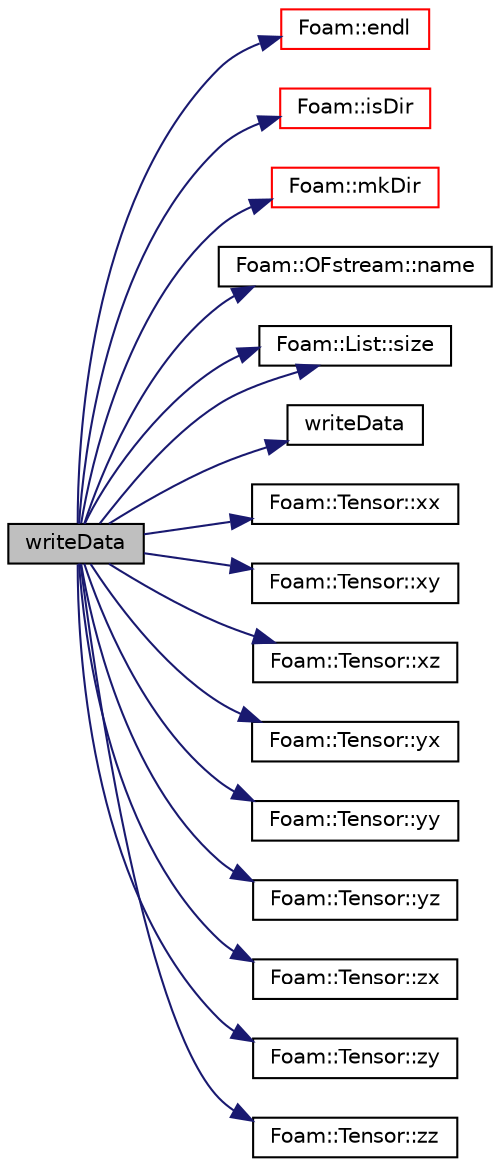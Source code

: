 digraph "writeData"
{
  bgcolor="transparent";
  edge [fontname="Helvetica",fontsize="10",labelfontname="Helvetica",labelfontsize="10"];
  node [fontname="Helvetica",fontsize="10",shape=record];
  rankdir="LR";
  Node1 [label="writeData",height=0.2,width=0.4,color="black", fillcolor="grey75", style="filled", fontcolor="black"];
  Node1 -> Node2 [color="midnightblue",fontsize="10",style="solid",fontname="Helvetica"];
  Node2 [label="Foam::endl",height=0.2,width=0.4,color="red",URL="$a10974.html#a2db8fe02a0d3909e9351bb4275b23ce4",tooltip="Add newline and flush stream. "];
  Node1 -> Node3 [color="midnightblue",fontsize="10",style="solid",fontname="Helvetica"];
  Node3 [label="Foam::isDir",height=0.2,width=0.4,color="red",URL="$a10974.html#a9c9cf5d33b9c5961f835aefe5d860c5a",tooltip="Does the name exist as a DIRECTORY in the file system? "];
  Node1 -> Node4 [color="midnightblue",fontsize="10",style="solid",fontname="Helvetica"];
  Node4 [label="Foam::mkDir",height=0.2,width=0.4,color="red",URL="$a10974.html#a2ae410f2311adf94d66451b7423fdf4e",tooltip="Make a directory and return an error if it could not be created. "];
  Node1 -> Node5 [color="midnightblue",fontsize="10",style="solid",fontname="Helvetica"];
  Node5 [label="Foam::OFstream::name",height=0.2,width=0.4,color="black",URL="$a01741.html#acd3da3556711337d571c60cf9ffb91cc",tooltip="Return the name of the stream. "];
  Node1 -> Node6 [color="midnightblue",fontsize="10",style="solid",fontname="Helvetica"];
  Node6 [label="Foam::List::size",height=0.2,width=0.4,color="black",URL="$a01391.html#a8a5f6fa29bd4b500caf186f60245b384",tooltip="Override size to be inconsistent with allocated storage. "];
  Node1 -> Node6 [color="midnightblue",fontsize="10",style="solid",fontname="Helvetica"];
  Node1 -> Node7 [color="midnightblue",fontsize="10",style="solid",fontname="Helvetica"];
  Node7 [label="writeData",height=0.2,width=0.4,color="black",URL="$a04528.html#a095a2bb889e4ff86605ad8a929fdc3f5"];
  Node1 -> Node8 [color="midnightblue",fontsize="10",style="solid",fontname="Helvetica"];
  Node8 [label="Foam::Tensor::xx",height=0.2,width=0.4,color="black",URL="$a02640.html#adefeff2f0e457c0e62a5e9d1292e3569"];
  Node1 -> Node9 [color="midnightblue",fontsize="10",style="solid",fontname="Helvetica"];
  Node9 [label="Foam::Tensor::xy",height=0.2,width=0.4,color="black",URL="$a02640.html#a9eba447e6738c78e6b0694c15b09236e"];
  Node1 -> Node10 [color="midnightblue",fontsize="10",style="solid",fontname="Helvetica"];
  Node10 [label="Foam::Tensor::xz",height=0.2,width=0.4,color="black",URL="$a02640.html#a217bb40fe6bbc4fd0d1f61fb1585d47e"];
  Node1 -> Node11 [color="midnightblue",fontsize="10",style="solid",fontname="Helvetica"];
  Node11 [label="Foam::Tensor::yx",height=0.2,width=0.4,color="black",URL="$a02640.html#a6db6b3dd02257844bb6fc0b9bf95ff5c"];
  Node1 -> Node12 [color="midnightblue",fontsize="10",style="solid",fontname="Helvetica"];
  Node12 [label="Foam::Tensor::yy",height=0.2,width=0.4,color="black",URL="$a02640.html#a1fabd792063b2f2c0c53693512a5baeb"];
  Node1 -> Node13 [color="midnightblue",fontsize="10",style="solid",fontname="Helvetica"];
  Node13 [label="Foam::Tensor::yz",height=0.2,width=0.4,color="black",URL="$a02640.html#aded7c943a25c96a9b28f63116b1060c8"];
  Node1 -> Node14 [color="midnightblue",fontsize="10",style="solid",fontname="Helvetica"];
  Node14 [label="Foam::Tensor::zx",height=0.2,width=0.4,color="black",URL="$a02640.html#a7222a378de92a8c4aef02b0c26d33dcd"];
  Node1 -> Node15 [color="midnightblue",fontsize="10",style="solid",fontname="Helvetica"];
  Node15 [label="Foam::Tensor::zy",height=0.2,width=0.4,color="black",URL="$a02640.html#ab6046e7336c8423b79112ae4b13e66ca"];
  Node1 -> Node16 [color="midnightblue",fontsize="10",style="solid",fontname="Helvetica"];
  Node16 [label="Foam::Tensor::zz",height=0.2,width=0.4,color="black",URL="$a02640.html#ad557e07a1361f2a9875b25deead0beb8"];
}
